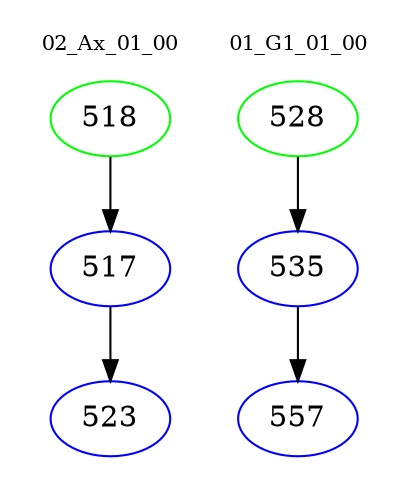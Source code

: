digraph{
subgraph cluster_0 {
color = white
label = "02_Ax_01_00";
fontsize=10;
T0_518 [label="518", color="green"]
T0_518 -> T0_517 [color="black"]
T0_517 [label="517", color="blue"]
T0_517 -> T0_523 [color="black"]
T0_523 [label="523", color="blue"]
}
subgraph cluster_1 {
color = white
label = "01_G1_01_00";
fontsize=10;
T1_528 [label="528", color="green"]
T1_528 -> T1_535 [color="black"]
T1_535 [label="535", color="blue"]
T1_535 -> T1_557 [color="black"]
T1_557 [label="557", color="blue"]
}
}

